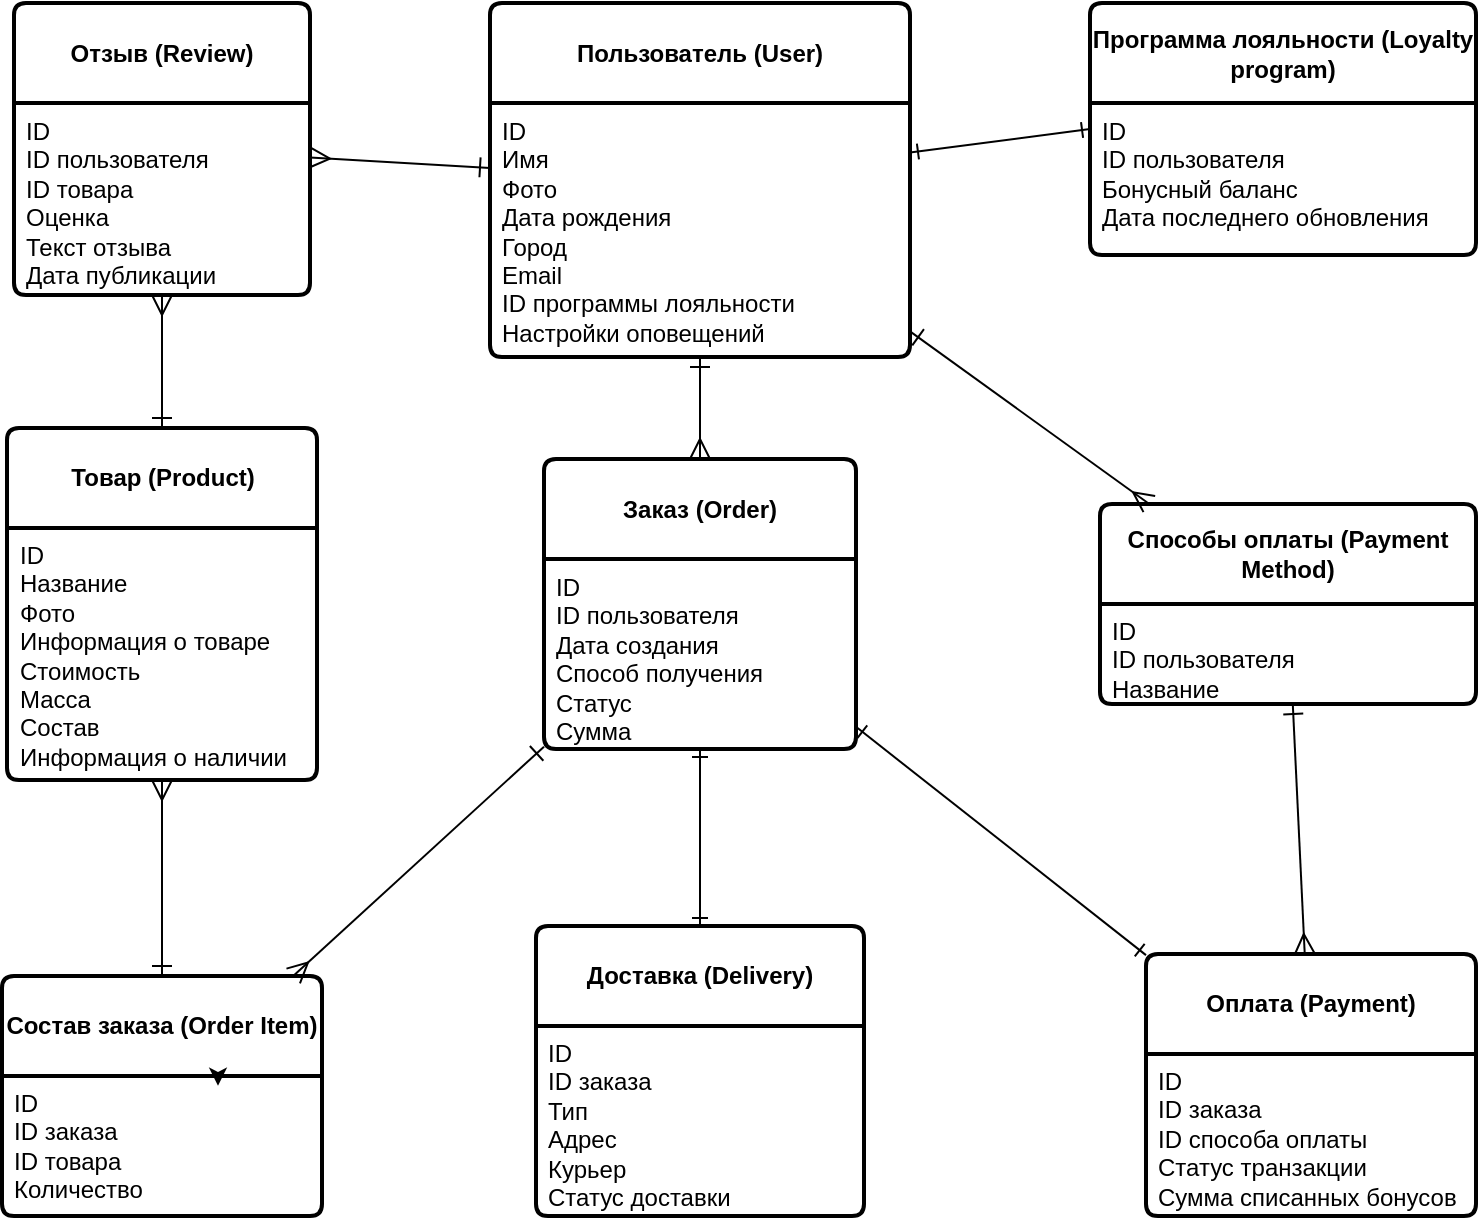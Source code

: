 <mxfile version="26.0.14">
  <diagram name="Page-1" id="ePtRdiWB0lYETpGEfXJb">
    <mxGraphModel dx="1406" dy="1264" grid="0" gridSize="10" guides="1" tooltips="1" connect="1" arrows="1" fold="1" page="0" pageScale="1" pageWidth="850" pageHeight="1100" math="0" shadow="0">
      <root>
        <mxCell id="0" />
        <mxCell id="1" parent="0" />
        <mxCell id="HpuaDuaV2_q1oHEFar94-27" style="rounded=0;orthogonalLoop=1;jettySize=auto;html=1;entryX=0;entryY=0.5;entryDx=0;entryDy=0;fontSize=12;startArrow=ERone;startFill=0;endArrow=ERone;endFill=0;" parent="1" source="HpuaDuaV2_q1oHEFar94-1" target="HpuaDuaV2_q1oHEFar94-10" edge="1">
          <mxGeometry relative="1" as="geometry" />
        </mxCell>
        <mxCell id="HpuaDuaV2_q1oHEFar94-28" style="edgeStyle=none;curved=1;rounded=0;orthogonalLoop=1;jettySize=auto;html=1;fontSize=12;startSize=8;endSize=8;startArrow=ERone;startFill=0;endArrow=ERmany;endFill=0;" parent="1" source="HpuaDuaV2_q1oHEFar94-1" target="HpuaDuaV2_q1oHEFar94-17" edge="1">
          <mxGeometry relative="1" as="geometry">
            <mxPoint x="655" y="-2" as="targetPoint" />
          </mxGeometry>
        </mxCell>
        <mxCell id="HpuaDuaV2_q1oHEFar94-1" value="Пользователь (User)" style="swimlane;childLayout=stackLayout;horizontal=1;startSize=50;horizontalStack=0;rounded=1;strokeWidth=2;resizeParent=0;resizeLast=1;shadow=0;dashed=0;align=center;arcSize=4;whiteSpace=wrap;html=1;" parent="1" vertex="1">
          <mxGeometry x="509" y="-207.5" width="210" height="177" as="geometry">
            <mxRectangle x="501" y="-118" width="151" height="50" as="alternateBounds" />
          </mxGeometry>
        </mxCell>
        <mxCell id="HpuaDuaV2_q1oHEFar94-2" value="ID&lt;div&gt;Имя&lt;/div&gt;&lt;div&gt;Фото&lt;/div&gt;&lt;div&gt;Дата рождения&lt;/div&gt;&lt;div&gt;Город&lt;/div&gt;&lt;div&gt;Email&lt;/div&gt;&lt;div&gt;ID программы лояльности&lt;/div&gt;&lt;div&gt;Настройки оповещений&lt;/div&gt;" style="align=left;strokeColor=none;fillColor=none;spacingLeft=4;fontSize=12;verticalAlign=top;resizable=0;rotatable=0;part=1;html=1;" parent="HpuaDuaV2_q1oHEFar94-1" vertex="1">
          <mxGeometry y="50" width="210" height="127" as="geometry" />
        </mxCell>
        <mxCell id="HpuaDuaV2_q1oHEFar94-10" value="Программа лояльности (Loyalty program)" style="swimlane;childLayout=stackLayout;horizontal=1;startSize=50;horizontalStack=0;rounded=1;strokeWidth=2;resizeParent=0;resizeLast=1;shadow=0;dashed=0;align=center;arcSize=4;whiteSpace=wrap;html=1;" parent="1" vertex="1">
          <mxGeometry x="809" y="-207.5" width="193" height="126" as="geometry">
            <mxRectangle x="707" y="-118" width="264" height="50" as="alternateBounds" />
          </mxGeometry>
        </mxCell>
        <mxCell id="HpuaDuaV2_q1oHEFar94-11" value="ID&lt;br&gt;ID пользователя&lt;br&gt;Бонусный баланс&lt;br&gt;Дата последнего обновления" style="align=left;strokeColor=none;fillColor=none;spacingLeft=4;verticalAlign=top;resizable=0;rotatable=0;part=1;html=1;" parent="HpuaDuaV2_q1oHEFar94-10" vertex="1">
          <mxGeometry y="50" width="193" height="76" as="geometry" />
        </mxCell>
        <mxCell id="HpuaDuaV2_q1oHEFar94-13" value="Товар (Product)" style="swimlane;childLayout=stackLayout;horizontal=1;startSize=50;horizontalStack=0;rounded=1;strokeWidth=2;resizeParent=0;resizeLast=1;shadow=0;dashed=0;align=center;arcSize=4;whiteSpace=wrap;html=1;" parent="1" vertex="1">
          <mxGeometry x="267.5" y="5" width="155" height="176" as="geometry">
            <mxRectangle x="319" y="-19" width="122" height="50" as="alternateBounds" />
          </mxGeometry>
        </mxCell>
        <mxCell id="HpuaDuaV2_q1oHEFar94-14" value="ID&lt;br&gt;Название&lt;br&gt;Фото&lt;br&gt;Информация о товаре&lt;br&gt;Стоимость&lt;br&gt;Масса&lt;br&gt;Состав&lt;br&gt;Информация о наличии" style="align=left;strokeColor=none;fillColor=none;spacingLeft=4;verticalAlign=top;resizable=0;rotatable=0;part=1;html=1;" parent="HpuaDuaV2_q1oHEFar94-13" vertex="1">
          <mxGeometry y="50" width="155" height="126" as="geometry" />
        </mxCell>
        <mxCell id="HpuaDuaV2_q1oHEFar94-15" value="Отзыв (Review)" style="swimlane;childLayout=stackLayout;horizontal=1;startSize=50;horizontalStack=0;rounded=1;strokeWidth=2;resizeParent=0;resizeLast=1;shadow=0;dashed=0;align=center;arcSize=4;whiteSpace=wrap;html=1;" parent="1" vertex="1">
          <mxGeometry x="271" y="-207.5" width="148" height="146" as="geometry">
            <mxRectangle x="319" y="-118" width="122" height="50" as="alternateBounds" />
          </mxGeometry>
        </mxCell>
        <mxCell id="HpuaDuaV2_q1oHEFar94-16" value="ID&lt;div&gt;ID пользователя&lt;br&gt;ID товара&lt;br&gt;Оценка&lt;br&gt;Текст отзыва&lt;br&gt;Дата публикации&lt;/div&gt;" style="align=left;strokeColor=none;fillColor=none;spacingLeft=4;verticalAlign=top;resizable=0;rotatable=0;part=1;html=1;" parent="HpuaDuaV2_q1oHEFar94-15" vertex="1">
          <mxGeometry y="50" width="148" height="96" as="geometry" />
        </mxCell>
        <mxCell id="HpuaDuaV2_q1oHEFar94-17" value="Заказ (Order)" style="swimlane;childLayout=stackLayout;horizontal=1;startSize=50;horizontalStack=0;rounded=1;strokeWidth=2;resizeParent=0;resizeLast=1;shadow=0;dashed=0;align=center;arcSize=4;whiteSpace=wrap;html=1;" parent="1" vertex="1">
          <mxGeometry x="536" y="20.5" width="156" height="145" as="geometry">
            <mxRectangle x="521" y="-19" width="111" height="50" as="alternateBounds" />
          </mxGeometry>
        </mxCell>
        <mxCell id="HpuaDuaV2_q1oHEFar94-18" value="ID&lt;br&gt;ID пользователя&lt;br&gt;Дата создания&lt;br&gt;Способ получения&lt;br&gt;Статус&lt;br&gt;Сумма" style="align=left;strokeColor=none;fillColor=none;spacingLeft=4;verticalAlign=top;resizable=0;rotatable=0;part=1;html=1;" parent="HpuaDuaV2_q1oHEFar94-17" vertex="1">
          <mxGeometry y="50" width="156" height="95" as="geometry" />
        </mxCell>
        <mxCell id="HpuaDuaV2_q1oHEFar94-19" value="Состав заказа (Order Item)" style="swimlane;childLayout=stackLayout;horizontal=1;startSize=50;horizontalStack=0;rounded=1;strokeWidth=2;resizeParent=0;resizeLast=1;shadow=0;dashed=0;align=center;arcSize=4;whiteSpace=wrap;html=1;" parent="1" vertex="1">
          <mxGeometry x="265" y="279" width="160" height="120" as="geometry">
            <mxRectangle x="255" y="77" width="186" height="50" as="alternateBounds" />
          </mxGeometry>
        </mxCell>
        <mxCell id="HpuaDuaV2_q1oHEFar94-20" value="ID&lt;div&gt;ID заказа&lt;/div&gt;&lt;div&gt;ID товара&lt;br&gt;Количество&lt;/div&gt;" style="align=left;strokeColor=none;fillColor=none;spacingLeft=4;verticalAlign=top;resizable=0;rotatable=0;part=1;html=1;" parent="HpuaDuaV2_q1oHEFar94-19" vertex="1">
          <mxGeometry y="50" width="160" height="70" as="geometry" />
        </mxCell>
        <mxCell id="qWYat9TnEqYM7BmWWxSt-1" style="edgeStyle=orthogonalEdgeStyle;rounded=0;orthogonalLoop=1;jettySize=auto;html=1;exitX=0.5;exitY=0;exitDx=0;exitDy=0;entryX=0.675;entryY=0.07;entryDx=0;entryDy=0;entryPerimeter=0;" edge="1" parent="HpuaDuaV2_q1oHEFar94-19" source="HpuaDuaV2_q1oHEFar94-20" target="HpuaDuaV2_q1oHEFar94-20">
          <mxGeometry relative="1" as="geometry" />
        </mxCell>
        <mxCell id="HpuaDuaV2_q1oHEFar94-21" value="Способы оплаты (Payment Method)" style="swimlane;childLayout=stackLayout;horizontal=1;startSize=50;horizontalStack=0;rounded=1;strokeWidth=2;resizeParent=0;resizeLast=1;shadow=0;dashed=0;align=center;arcSize=4;whiteSpace=wrap;html=1;" parent="1" vertex="1">
          <mxGeometry x="814" y="43" width="188" height="100" as="geometry">
            <mxRectangle x="712" y="-19" width="232" height="50" as="alternateBounds" />
          </mxGeometry>
        </mxCell>
        <mxCell id="HpuaDuaV2_q1oHEFar94-22" value="ID&lt;br&gt;ID пользователя&lt;br&gt;Название" style="align=left;strokeColor=none;fillColor=none;spacingLeft=4;verticalAlign=top;resizable=0;rotatable=0;part=1;html=1;" parent="HpuaDuaV2_q1oHEFar94-21" vertex="1">
          <mxGeometry y="50" width="188" height="50" as="geometry" />
        </mxCell>
        <mxCell id="HpuaDuaV2_q1oHEFar94-23" value="Оплата (Payment)" style="swimlane;childLayout=stackLayout;horizontal=1;startSize=50;horizontalStack=0;rounded=1;strokeWidth=2;resizeParent=0;resizeLast=1;shadow=0;dashed=0;align=center;arcSize=4;whiteSpace=wrap;html=1;" parent="1" vertex="1">
          <mxGeometry x="837" y="268" width="165" height="131" as="geometry">
            <mxRectangle x="712" y="77" width="136" height="50" as="alternateBounds" />
          </mxGeometry>
        </mxCell>
        <mxCell id="HpuaDuaV2_q1oHEFar94-24" value="ID&lt;br&gt;ID заказа&lt;br&gt;ID способа оплаты&lt;br&gt;Статус транзакции&lt;br&gt;Сумма списанных бонусов" style="align=left;strokeColor=none;fillColor=none;spacingLeft=4;verticalAlign=top;resizable=0;rotatable=0;part=1;html=1;" parent="HpuaDuaV2_q1oHEFar94-23" vertex="1">
          <mxGeometry y="50" width="165" height="81" as="geometry" />
        </mxCell>
        <mxCell id="HpuaDuaV2_q1oHEFar94-25" value="Доставка (Delivery)" style="swimlane;childLayout=stackLayout;horizontal=1;startSize=50;horizontalStack=0;rounded=1;strokeWidth=2;resizeParent=0;resizeLast=1;shadow=0;dashed=0;align=center;arcSize=4;whiteSpace=wrap;html=1;" parent="1" vertex="1">
          <mxGeometry x="532" y="254" width="164" height="145" as="geometry">
            <mxRectangle x="505" y="75" width="143" height="50" as="alternateBounds" />
          </mxGeometry>
        </mxCell>
        <mxCell id="HpuaDuaV2_q1oHEFar94-26" value="ID&lt;div&gt;ID заказа&lt;br&gt;Тип&amp;nbsp;&lt;br&gt;Адрес&lt;br&gt;Курьер&lt;br&gt;Статус доставки&lt;/div&gt;" style="align=left;strokeColor=none;fillColor=none;spacingLeft=4;verticalAlign=top;resizable=0;rotatable=0;part=1;html=1;" parent="HpuaDuaV2_q1oHEFar94-25" vertex="1">
          <mxGeometry y="50" width="164" height="95" as="geometry" />
        </mxCell>
        <mxCell id="HpuaDuaV2_q1oHEFar94-29" style="edgeStyle=none;curved=1;rounded=0;orthogonalLoop=1;jettySize=auto;html=1;fontSize=12;startSize=8;endSize=8;startArrow=ERone;startFill=0;endArrow=ERmany;endFill=0;" parent="1" source="HpuaDuaV2_q1oHEFar94-1" target="HpuaDuaV2_q1oHEFar94-15" edge="1">
          <mxGeometry relative="1" as="geometry">
            <mxPoint x="530" y="-30" as="sourcePoint" />
            <mxPoint x="393" y="-87" as="targetPoint" />
          </mxGeometry>
        </mxCell>
        <mxCell id="HpuaDuaV2_q1oHEFar94-30" style="edgeStyle=none;curved=1;rounded=0;orthogonalLoop=1;jettySize=auto;html=1;fontSize=12;startSize=8;endSize=8;startArrow=ERone;startFill=0;endArrow=ERmany;endFill=0;" parent="1" source="HpuaDuaV2_q1oHEFar94-1" target="HpuaDuaV2_q1oHEFar94-21" edge="1">
          <mxGeometry relative="1" as="geometry">
            <mxPoint x="536" y="18" as="sourcePoint" />
            <mxPoint x="639" y="63" as="targetPoint" />
          </mxGeometry>
        </mxCell>
        <mxCell id="HpuaDuaV2_q1oHEFar94-31" style="edgeStyle=none;curved=1;rounded=0;orthogonalLoop=1;jettySize=auto;html=1;fontSize=12;startSize=8;endSize=8;startArrow=ERone;startFill=0;endArrow=ERmany;endFill=0;" parent="1" source="HpuaDuaV2_q1oHEFar94-19" target="HpuaDuaV2_q1oHEFar94-13" edge="1">
          <mxGeometry relative="1" as="geometry">
            <mxPoint x="492" y="4" as="sourcePoint" />
            <mxPoint x="672" y="141" as="targetPoint" />
          </mxGeometry>
        </mxCell>
        <mxCell id="HpuaDuaV2_q1oHEFar94-32" style="edgeStyle=none;curved=1;rounded=0;orthogonalLoop=1;jettySize=auto;html=1;fontSize=12;startSize=8;endSize=8;startArrow=ERone;startFill=0;endArrow=ERmany;endFill=0;" parent="1" source="HpuaDuaV2_q1oHEFar94-13" target="HpuaDuaV2_q1oHEFar94-15" edge="1">
          <mxGeometry relative="1" as="geometry">
            <mxPoint x="442.5" y="-37" as="sourcePoint" />
            <mxPoint x="622.5" y="100" as="targetPoint" />
          </mxGeometry>
        </mxCell>
        <mxCell id="HpuaDuaV2_q1oHEFar94-33" style="edgeStyle=none;curved=1;rounded=0;orthogonalLoop=1;jettySize=auto;html=1;fontSize=12;startSize=8;endSize=8;startArrow=ERone;startFill=0;endArrow=ERmany;endFill=0;" parent="1" source="HpuaDuaV2_q1oHEFar94-17" target="HpuaDuaV2_q1oHEFar94-19" edge="1">
          <mxGeometry relative="1" as="geometry">
            <mxPoint x="507" y="92" as="sourcePoint" />
            <mxPoint x="687" y="229" as="targetPoint" />
          </mxGeometry>
        </mxCell>
        <mxCell id="HpuaDuaV2_q1oHEFar94-34" style="rounded=0;orthogonalLoop=1;jettySize=auto;html=1;fontSize=12;startArrow=ERone;startFill=0;endArrow=ERone;endFill=0;" parent="1" source="HpuaDuaV2_q1oHEFar94-23" target="HpuaDuaV2_q1oHEFar94-17" edge="1">
          <mxGeometry relative="1" as="geometry">
            <mxPoint x="532" y="110.58" as="sourcePoint" />
            <mxPoint x="590" y="110.58" as="targetPoint" />
          </mxGeometry>
        </mxCell>
        <mxCell id="HpuaDuaV2_q1oHEFar94-35" style="rounded=0;orthogonalLoop=1;jettySize=auto;html=1;fontSize=12;startArrow=ERone;startFill=0;endArrow=ERone;endFill=0;" parent="1" source="HpuaDuaV2_q1oHEFar94-17" target="HpuaDuaV2_q1oHEFar94-25" edge="1">
          <mxGeometry relative="1" as="geometry">
            <mxPoint x="872" y="31" as="sourcePoint" />
            <mxPoint x="930" y="31" as="targetPoint" />
          </mxGeometry>
        </mxCell>
        <mxCell id="HpuaDuaV2_q1oHEFar94-36" style="edgeStyle=none;curved=1;rounded=0;orthogonalLoop=1;jettySize=auto;html=1;fontSize=12;startSize=8;endSize=8;startArrow=ERone;startFill=0;endArrow=ERmany;endFill=0;" parent="1" source="HpuaDuaV2_q1oHEFar94-21" target="HpuaDuaV2_q1oHEFar94-23" edge="1">
          <mxGeometry relative="1" as="geometry">
            <mxPoint x="495" y="170" as="sourcePoint" />
            <mxPoint x="675" y="307" as="targetPoint" />
          </mxGeometry>
        </mxCell>
      </root>
    </mxGraphModel>
  </diagram>
</mxfile>
